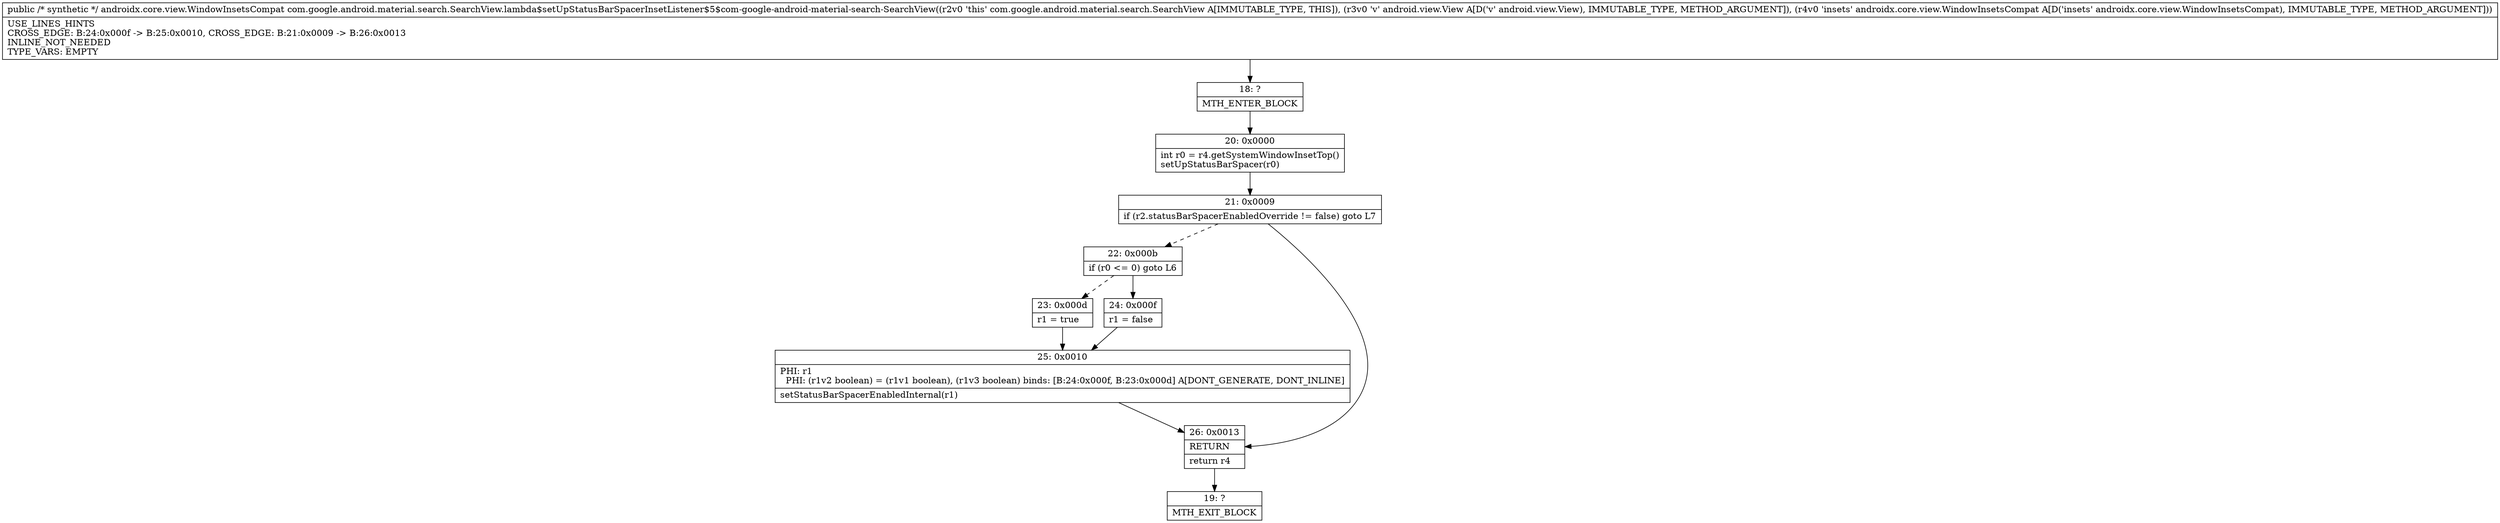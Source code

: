 digraph "CFG forcom.google.android.material.search.SearchView.lambda$setUpStatusBarSpacerInsetListener$5$com\-google\-android\-material\-search\-SearchView(Landroid\/view\/View;Landroidx\/core\/view\/WindowInsetsCompat;)Landroidx\/core\/view\/WindowInsetsCompat;" {
Node_18 [shape=record,label="{18\:\ ?|MTH_ENTER_BLOCK\l}"];
Node_20 [shape=record,label="{20\:\ 0x0000|int r0 = r4.getSystemWindowInsetTop()\lsetUpStatusBarSpacer(r0)\l}"];
Node_21 [shape=record,label="{21\:\ 0x0009|if (r2.statusBarSpacerEnabledOverride != false) goto L7\l}"];
Node_22 [shape=record,label="{22\:\ 0x000b|if (r0 \<= 0) goto L6\l}"];
Node_23 [shape=record,label="{23\:\ 0x000d|r1 = true\l}"];
Node_25 [shape=record,label="{25\:\ 0x0010|PHI: r1 \l  PHI: (r1v2 boolean) = (r1v1 boolean), (r1v3 boolean) binds: [B:24:0x000f, B:23:0x000d] A[DONT_GENERATE, DONT_INLINE]\l|setStatusBarSpacerEnabledInternal(r1)\l}"];
Node_24 [shape=record,label="{24\:\ 0x000f|r1 = false\l}"];
Node_26 [shape=record,label="{26\:\ 0x0013|RETURN\l|return r4\l}"];
Node_19 [shape=record,label="{19\:\ ?|MTH_EXIT_BLOCK\l}"];
MethodNode[shape=record,label="{public \/* synthetic *\/ androidx.core.view.WindowInsetsCompat com.google.android.material.search.SearchView.lambda$setUpStatusBarSpacerInsetListener$5$com\-google\-android\-material\-search\-SearchView((r2v0 'this' com.google.android.material.search.SearchView A[IMMUTABLE_TYPE, THIS]), (r3v0 'v' android.view.View A[D('v' android.view.View), IMMUTABLE_TYPE, METHOD_ARGUMENT]), (r4v0 'insets' androidx.core.view.WindowInsetsCompat A[D('insets' androidx.core.view.WindowInsetsCompat), IMMUTABLE_TYPE, METHOD_ARGUMENT]))  | USE_LINES_HINTS\lCROSS_EDGE: B:24:0x000f \-\> B:25:0x0010, CROSS_EDGE: B:21:0x0009 \-\> B:26:0x0013\lINLINE_NOT_NEEDED\lTYPE_VARS: EMPTY\l}"];
MethodNode -> Node_18;Node_18 -> Node_20;
Node_20 -> Node_21;
Node_21 -> Node_22[style=dashed];
Node_21 -> Node_26;
Node_22 -> Node_23[style=dashed];
Node_22 -> Node_24;
Node_23 -> Node_25;
Node_25 -> Node_26;
Node_24 -> Node_25;
Node_26 -> Node_19;
}

